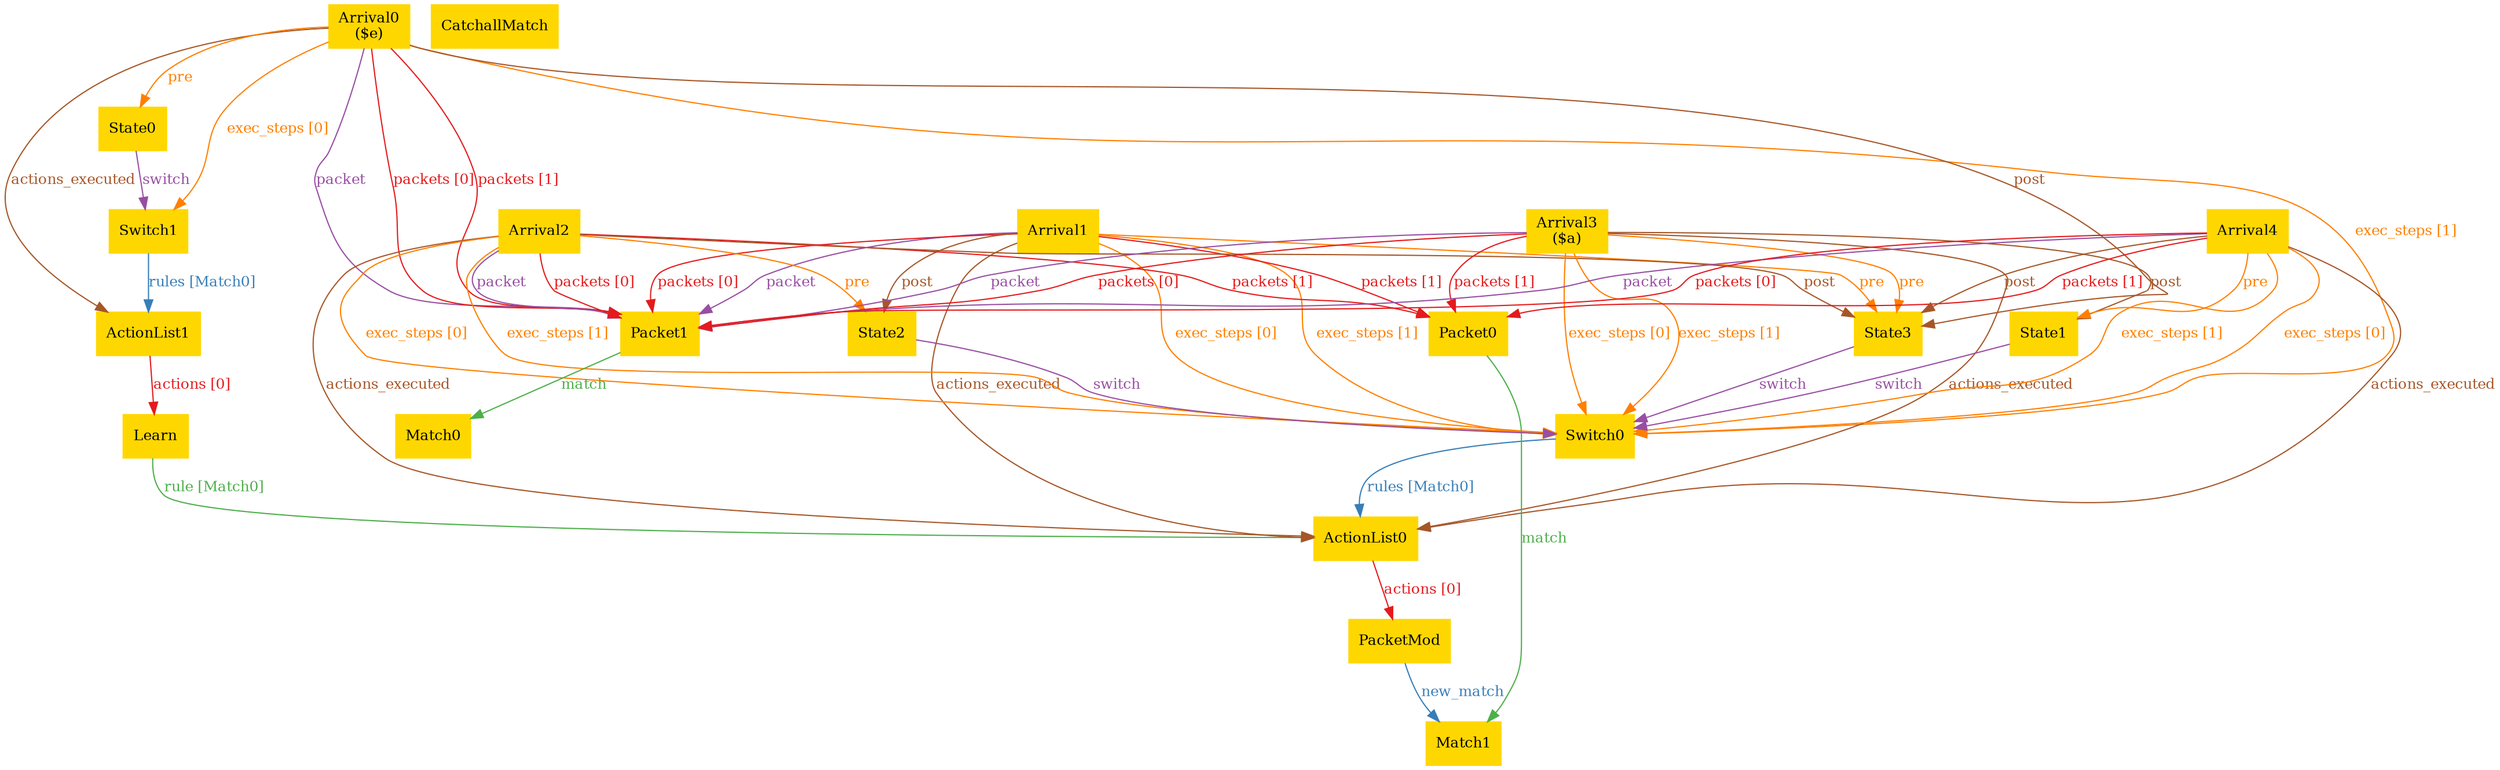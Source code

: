 digraph "graph" {
graph [fontsize=12]
node [fontsize=12]
edge [fontsize=12]
rankdir=TB;
"N5" -> "N4" [uuid = "<ActionList0, 0, PacketMod>", color = "#e41a1c", fontcolor = "#e41a1c", style = "solid", label = "actions [0]", dir = "forward", weight = "1"]
"N11" -> "N10" [uuid = "<ActionList1, 0, Learn>", color = "#e41a1c", fontcolor = "#e41a1c", style = "solid", label = "actions [0]", dir = "forward", weight = "1"]
"N14" -> "N11" [uuid = "<Arrival0, ActionList1>", color = "#a65628", fontcolor = "#a65628", style = "solid", label = "actions_executed", dir = "forward", weight = "1"]
"N19" -> "N5" [uuid = "<Arrival1, ActionList0>", color = "#a65628", fontcolor = "#a65628", style = "solid", label = "actions_executed", dir = "forward", weight = "1"]
"N18" -> "N5" [uuid = "<Arrival2, ActionList0>", color = "#a65628", fontcolor = "#a65628", style = "solid", label = "actions_executed", dir = "forward", weight = "1"]
"N17" -> "N5" [uuid = "<Arrival3, ActionList0>", color = "#a65628", fontcolor = "#a65628", style = "solid", label = "actions_executed", dir = "forward", weight = "1"]
"N16" -> "N5" [uuid = "<Arrival4, ActionList0>", color = "#a65628", fontcolor = "#a65628", style = "solid", label = "actions_executed", dir = "forward", weight = "1"]
"N14" -> "N12" [uuid = "<Arrival0, 0, Switch1>", color = "#ff7f00", fontcolor = "#ff7f00", style = "solid", label = "exec_steps [0]", dir = "forward", weight = "1"]
"N14" -> "N6" [uuid = "<Arrival0, 1, Switch0>", color = "#ff7f00", fontcolor = "#ff7f00", style = "solid", label = "exec_steps [1]", dir = "forward", weight = "1"]
"N19" -> "N6" [uuid = "<Arrival1, 0, Switch0>", color = "#ff7f00", fontcolor = "#ff7f00", style = "solid", label = "exec_steps [0]", dir = "forward", weight = "1"]
"N19" -> "N6" [uuid = "<Arrival1, 1, Switch0>", color = "#ff7f00", fontcolor = "#ff7f00", style = "solid", label = "exec_steps [1]", dir = "forward", weight = "1"]
"N18" -> "N6" [uuid = "<Arrival2, 0, Switch0>", color = "#ff7f00", fontcolor = "#ff7f00", style = "solid", label = "exec_steps [0]", dir = "forward", weight = "1"]
"N18" -> "N6" [uuid = "<Arrival2, 1, Switch0>", color = "#ff7f00", fontcolor = "#ff7f00", style = "solid", label = "exec_steps [1]", dir = "forward", weight = "1"]
"N17" -> "N6" [uuid = "<Arrival3, 0, Switch0>", color = "#ff7f00", fontcolor = "#ff7f00", style = "solid", label = "exec_steps [0]", dir = "forward", weight = "1"]
"N17" -> "N6" [uuid = "<Arrival3, 1, Switch0>", color = "#ff7f00", fontcolor = "#ff7f00", style = "solid", label = "exec_steps [1]", dir = "forward", weight = "1"]
"N16" -> "N6" [uuid = "<Arrival4, 0, Switch0>", color = "#ff7f00", fontcolor = "#ff7f00", style = "solid", label = "exec_steps [0]", dir = "forward", weight = "1"]
"N16" -> "N6" [uuid = "<Arrival4, 1, Switch0>", color = "#ff7f00", fontcolor = "#ff7f00", style = "solid", label = "exec_steps [1]", dir = "forward", weight = "1"]
"N15" -> "N3" [uuid = "<Packet0, Match1>", color = "#4daf4a", fontcolor = "#4daf4a", style = "solid", label = "match", dir = "forward", weight = "1"]
"N2" -> "N1" [uuid = "<Packet1, Match0>", color = "#4daf4a", fontcolor = "#4daf4a", style = "solid", label = "match", dir = "forward", weight = "1"]
"N4" -> "N3" [uuid = "<PacketMod, Match1>", color = "#377eb8", fontcolor = "#377eb8", style = "solid", label = "new_match", dir = "forward", weight = "1"]
"N14" -> "N2" [uuid = "<Arrival0, Packet1>", color = "#984ea3", fontcolor = "#984ea3", style = "solid", label = "packet", dir = "forward", weight = "1"]
"N19" -> "N2" [uuid = "<Arrival1, Packet1>", color = "#984ea3", fontcolor = "#984ea3", style = "solid", label = "packet", dir = "forward", weight = "1"]
"N18" -> "N2" [uuid = "<Arrival2, Packet1>", color = "#984ea3", fontcolor = "#984ea3", style = "solid", label = "packet", dir = "forward", weight = "1"]
"N17" -> "N2" [uuid = "<Arrival3, Packet1>", color = "#984ea3", fontcolor = "#984ea3", style = "solid", label = "packet", dir = "forward", weight = "1"]
"N16" -> "N2" [uuid = "<Arrival4, Packet1>", color = "#984ea3", fontcolor = "#984ea3", style = "solid", label = "packet", dir = "forward", weight = "1"]
"N14" -> "N2" [uuid = "<Arrival0, 0, Packet1>", color = "#e41a1c", fontcolor = "#e41a1c", style = "solid", label = "packets [0]", dir = "forward", weight = "1"]
"N14" -> "N2" [uuid = "<Arrival0, 1, Packet1>", color = "#e41a1c", fontcolor = "#e41a1c", style = "solid", label = "packets [1]", dir = "forward", weight = "1"]
"N19" -> "N2" [uuid = "<Arrival1, 0, Packet1>", color = "#e41a1c", fontcolor = "#e41a1c", style = "solid", label = "packets [0]", dir = "forward", weight = "1"]
"N19" -> "N15" [uuid = "<Arrival1, 1, Packet0>", color = "#e41a1c", fontcolor = "#e41a1c", style = "solid", label = "packets [1]", dir = "forward", weight = "1"]
"N18" -> "N2" [uuid = "<Arrival2, 0, Packet1>", color = "#e41a1c", fontcolor = "#e41a1c", style = "solid", label = "packets [0]", dir = "forward", weight = "1"]
"N18" -> "N15" [uuid = "<Arrival2, 1, Packet0>", color = "#e41a1c", fontcolor = "#e41a1c", style = "solid", label = "packets [1]", dir = "forward", weight = "1"]
"N17" -> "N2" [uuid = "<Arrival3, 0, Packet1>", color = "#e41a1c", fontcolor = "#e41a1c", style = "solid", label = "packets [0]", dir = "forward", weight = "1"]
"N17" -> "N15" [uuid = "<Arrival3, 1, Packet0>", color = "#e41a1c", fontcolor = "#e41a1c", style = "solid", label = "packets [1]", dir = "forward", weight = "1"]
"N16" -> "N2" [uuid = "<Arrival4, 0, Packet1>", color = "#e41a1c", fontcolor = "#e41a1c", style = "solid", label = "packets [0]", dir = "forward", weight = "1"]
"N16" -> "N15" [uuid = "<Arrival4, 1, Packet0>", color = "#e41a1c", fontcolor = "#e41a1c", style = "solid", label = "packets [1]", dir = "forward", weight = "1"]
"N14" -> "N7" [uuid = "<Arrival0, State3>", color = "#a65628", fontcolor = "#a65628", style = "solid", label = "post", dir = "forward", weight = "1"]
"N19" -> "N8" [uuid = "<Arrival1, State2>", color = "#a65628", fontcolor = "#a65628", style = "solid", label = "post", dir = "forward", weight = "1"]
"N18" -> "N7" [uuid = "<Arrival2, State3>", color = "#a65628", fontcolor = "#a65628", style = "solid", label = "post", dir = "forward", weight = "1"]
"N17" -> "N9" [uuid = "<Arrival3, State1>", color = "#a65628", fontcolor = "#a65628", style = "solid", label = "post", dir = "forward", weight = "1"]
"N16" -> "N7" [uuid = "<Arrival4, State3>", color = "#a65628", fontcolor = "#a65628", style = "solid", label = "post", dir = "forward", weight = "1"]
"N14" -> "N13" [uuid = "<Arrival0, State0>", color = "#ff7f00", fontcolor = "#ff7f00", style = "solid", label = "pre", dir = "forward", weight = "1"]
"N19" -> "N7" [uuid = "<Arrival1, State3>", color = "#ff7f00", fontcolor = "#ff7f00", style = "solid", label = "pre", dir = "forward", weight = "1"]
"N18" -> "N8" [uuid = "<Arrival2, State2>", color = "#ff7f00", fontcolor = "#ff7f00", style = "solid", label = "pre", dir = "forward", weight = "1"]
"N17" -> "N7" [uuid = "<Arrival3, State3>", color = "#ff7f00", fontcolor = "#ff7f00", style = "solid", label = "pre", dir = "forward", weight = "1"]
"N16" -> "N9" [uuid = "<Arrival4, State1>", color = "#ff7f00", fontcolor = "#ff7f00", style = "solid", label = "pre", dir = "forward", weight = "1"]
"N10" -> "N5" [uuid = "<Learn, Match0, ActionList0>", color = "#4daf4a", fontcolor = "#4daf4a", style = "solid", label = "rule [Match0]", dir = "forward", weight = "1"]
"N6" -> "N5" [uuid = "<Switch0, Match0, ActionList0>", color = "#377eb8", fontcolor = "#377eb8", style = "solid", label = "rules [Match0]", dir = "forward", weight = "1"]
"N12" -> "N11" [uuid = "<Switch1, Match0, ActionList1>", color = "#377eb8", fontcolor = "#377eb8", style = "solid", label = "rules [Match0]", dir = "forward", weight = "1"]
"N13" -> "N12" [uuid = "<State0, Switch1>", color = "#984ea3", fontcolor = "#984ea3", style = "solid", label = "switch", dir = "forward", weight = "1"]
"N9" -> "N6" [uuid = "<State1, Switch0>", color = "#984ea3", fontcolor = "#984ea3", style = "solid", label = "switch", dir = "forward", weight = "1"]
"N8" -> "N6" [uuid = "<State2, Switch0>", color = "#984ea3", fontcolor = "#984ea3", style = "solid", label = "switch", dir = "forward", weight = "1"]
"N7" -> "N6" [uuid = "<State3, Switch0>", color = "#984ea3", fontcolor = "#984ea3", style = "solid", label = "switch", dir = "forward", weight = "1"]
"N0" [uuid="CatchallMatch", label="CatchallMatch", color="#ffd700", fontcolor = "#000000", shape = "box", style = "filled, solid"]
"N1" [uuid="Match0", label="Match0", color="#ffd700", fontcolor = "#000000", shape = "box", style = "filled, solid"]
"N2" [uuid="Packet1", label="Packet1", color="#ffd700", fontcolor = "#000000", shape = "box", style = "filled, solid"]
"N3" [uuid="Match1", label="Match1", color="#ffd700", fontcolor = "#000000", shape = "box", style = "filled, solid"]
"N4" [uuid="PacketMod", label="PacketMod", color="#ffd700", fontcolor = "#000000", shape = "box", style = "filled, solid"]
"N5" [uuid="ActionList0", label="ActionList0", color="#ffd700", fontcolor = "#000000", shape = "box", style = "filled, solid"]
"N6" [uuid="Switch0", label="Switch0", color="#ffd700", fontcolor = "#000000", shape = "box", style = "filled, solid"]
"N7" [uuid="State3", label="State3", color="#ffd700", fontcolor = "#000000", shape = "box", style = "filled, solid"]
"N8" [uuid="State2", label="State2", color="#ffd700", fontcolor = "#000000", shape = "box", style = "filled, solid"]
"N9" [uuid="State1", label="State1", color="#ffd700", fontcolor = "#000000", shape = "box", style = "filled, solid"]
"N10" [uuid="Learn", label="Learn", color="#ffd700", fontcolor = "#000000", shape = "box", style = "filled, solid"]
"N11" [uuid="ActionList1", label="ActionList1", color="#ffd700", fontcolor = "#000000", shape = "box", style = "filled, solid"]
"N12" [uuid="Switch1", label="Switch1", color="#ffd700", fontcolor = "#000000", shape = "box", style = "filled, solid"]
"N13" [uuid="State0", label="State0", color="#ffd700", fontcolor = "#000000", shape = "box", style = "filled, solid"]
"N14" [uuid="Arrival0", label="Arrival0\n($e)", color="#ffd700", fontcolor = "#000000", shape = "box", style = "filled, solid"]
"N15" [uuid="Packet0", label="Packet0", color="#ffd700", fontcolor = "#000000", shape = "box", style = "filled, solid"]
"N16" [uuid="Arrival4", label="Arrival4", color="#ffd700", fontcolor = "#000000", shape = "box", style = "filled, solid"]
"N17" [uuid="Arrival3", label="Arrival3\n($a)", color="#ffd700", fontcolor = "#000000", shape = "box", style = "filled, solid"]
"N18" [uuid="Arrival2", label="Arrival2", color="#ffd700", fontcolor = "#000000", shape = "box", style = "filled, solid"]
"N19" [uuid="Arrival1", label="Arrival1", color="#ffd700", fontcolor = "#000000", shape = "box", style = "filled, solid"]
}
